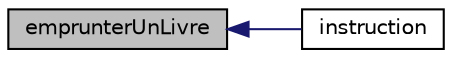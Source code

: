 digraph "emprunterUnLivre"
{
  edge [fontname="Helvetica",fontsize="10",labelfontname="Helvetica",labelfontsize="10"];
  node [fontname="Helvetica",fontsize="10",shape=record];
  rankdir="LR";
  Node4 [label="emprunterUnLivre",height=0.2,width=0.4,color="black", fillcolor="grey75", style="filled", fontcolor="black"];
  Node4 -> Node5 [dir="back",color="midnightblue",fontsize="10",style="solid"];
  Node5 [label="instruction",height=0.2,width=0.4,color="black", fillcolor="white", style="filled",URL="$menu_8c.html#a7b27fa1cd88be135a242f9c137dd745e"];
}

